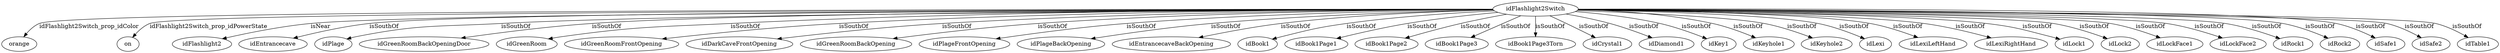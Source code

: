 strict digraph  {
idFlashlight2Switch [node_type=entity_node];
orange [node_type=property_node];
on [node_type=property_node];
idFlashlight2 [node_type=entity_node];
idEntrancecave [node_type=entity_node];
idPlage [node_type=entity_node];
idGreenRoomBackOpeningDoor [node_type=entity_node];
idGreenRoom [node_type=entity_node];
idGreenRoomFrontOpening [node_type=entity_node];
idDarkCaveFrontOpening [node_type=entity_node];
idGreenRoomBackOpening [node_type=entity_node];
idPlageFrontOpening [node_type=entity_node];
idPlageBackOpening [node_type=entity_node];
idEntrancecaveBackOpening [node_type=entity_node];
idBook1 [node_type=entity_node];
idBook1Page1 [node_type=entity_node];
idBook1Page2 [node_type=entity_node];
idBook1Page3 [node_type=entity_node];
idBook1Page3Torn [node_type=entity_node];
idCrystal1 [node_type=entity_node];
idDiamond1 [node_type=entity_node];
idKey1 [node_type=entity_node];
idKeyhole1 [node_type=entity_node];
idKeyhole2 [node_type=entity_node];
idLexi [node_type=entity_node];
idLexiLeftHand [node_type=entity_node];
idLexiRightHand [node_type=entity_node];
idLock1 [node_type=entity_node];
idLock2 [node_type=entity_node];
idLockFace1 [node_type=entity_node];
idLockFace2 [node_type=entity_node];
idRock1 [node_type=entity_node];
idRock2 [node_type=entity_node];
idSafe1 [node_type=entity_node];
idSafe2 [node_type=entity_node];
idTable1 [node_type=entity_node];
idFlashlight2Switch -> orange  [edge_type=property, label=idFlashlight2Switch_prop_idColor];
idFlashlight2Switch -> on  [edge_type=property, label=idFlashlight2Switch_prop_idPowerState];
idFlashlight2Switch -> idFlashlight2  [edge_type=relationship, label=isNear];
idFlashlight2Switch -> idEntrancecave  [edge_type=relationship, label=isSouthOf];
idFlashlight2Switch -> idPlage  [edge_type=relationship, label=isSouthOf];
idFlashlight2Switch -> idGreenRoomBackOpeningDoor  [edge_type=relationship, label=isSouthOf];
idFlashlight2Switch -> idGreenRoom  [edge_type=relationship, label=isSouthOf];
idFlashlight2Switch -> idGreenRoomFrontOpening  [edge_type=relationship, label=isSouthOf];
idFlashlight2Switch -> idDarkCaveFrontOpening  [edge_type=relationship, label=isSouthOf];
idFlashlight2Switch -> idGreenRoomBackOpening  [edge_type=relationship, label=isSouthOf];
idFlashlight2Switch -> idPlageFrontOpening  [edge_type=relationship, label=isSouthOf];
idFlashlight2Switch -> idPlageBackOpening  [edge_type=relationship, label=isSouthOf];
idFlashlight2Switch -> idEntrancecaveBackOpening  [edge_type=relationship, label=isSouthOf];
idFlashlight2Switch -> idBook1  [edge_type=relationship, label=isSouthOf];
idFlashlight2Switch -> idBook1Page1  [edge_type=relationship, label=isSouthOf];
idFlashlight2Switch -> idBook1Page2  [edge_type=relationship, label=isSouthOf];
idFlashlight2Switch -> idBook1Page3  [edge_type=relationship, label=isSouthOf];
idFlashlight2Switch -> idBook1Page3Torn  [edge_type=relationship, label=isSouthOf];
idFlashlight2Switch -> idCrystal1  [edge_type=relationship, label=isSouthOf];
idFlashlight2Switch -> idDiamond1  [edge_type=relationship, label=isSouthOf];
idFlashlight2Switch -> idKey1  [edge_type=relationship, label=isSouthOf];
idFlashlight2Switch -> idKeyhole1  [edge_type=relationship, label=isSouthOf];
idFlashlight2Switch -> idKeyhole2  [edge_type=relationship, label=isSouthOf];
idFlashlight2Switch -> idLexi  [edge_type=relationship, label=isSouthOf];
idFlashlight2Switch -> idLexiLeftHand  [edge_type=relationship, label=isSouthOf];
idFlashlight2Switch -> idLexiRightHand  [edge_type=relationship, label=isSouthOf];
idFlashlight2Switch -> idLock1  [edge_type=relationship, label=isSouthOf];
idFlashlight2Switch -> idLock2  [edge_type=relationship, label=isSouthOf];
idFlashlight2Switch -> idLockFace1  [edge_type=relationship, label=isSouthOf];
idFlashlight2Switch -> idLockFace2  [edge_type=relationship, label=isSouthOf];
idFlashlight2Switch -> idRock1  [edge_type=relationship, label=isSouthOf];
idFlashlight2Switch -> idRock2  [edge_type=relationship, label=isSouthOf];
idFlashlight2Switch -> idSafe1  [edge_type=relationship, label=isSouthOf];
idFlashlight2Switch -> idSafe2  [edge_type=relationship, label=isSouthOf];
idFlashlight2Switch -> idTable1  [edge_type=relationship, label=isSouthOf];
}
